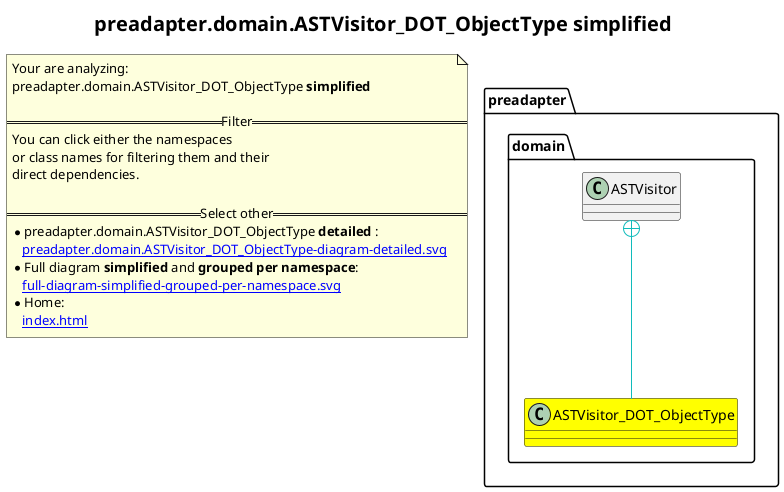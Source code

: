 @startuml
skinparam linetype ortho
title <size:20>preadapter.domain.ASTVisitor_DOT_ObjectType **simplified** </size>
note "Your are analyzing:\npreadapter.domain.ASTVisitor_DOT_ObjectType **simplified** \n\n==Filter==\nYou can click either the namespaces \nor class names for filtering them and their\ndirect dependencies.\n\n==Select other==\n* preadapter.domain.ASTVisitor_DOT_ObjectType **detailed** :\n   [[preadapter.domain.ASTVisitor_DOT_ObjectType-diagram-detailed.svg]]\n* Full diagram **simplified** and **grouped per namespace**:\n   [[full-diagram-simplified-grouped-per-namespace.svg]]\n* Home:\n   [[index.html]]" as FloatingNote
  class preadapter.domain.ASTVisitor_DOT_ObjectType [[preadapter.domain.ASTVisitor_DOT_ObjectType-diagram-simplified.svg]] #yellow {
  }
  class preadapter.domain.ASTVisitor [[preadapter.domain.ASTVisitor-diagram-simplified.svg]]  {
  }
 ' *************************************** 
 ' *************************************** 
 ' *************************************** 
' Class relations extracted from namespace:
' preadapter.domain
preadapter.domain.ASTVisitor +-[#10BBBB]- preadapter.domain.ASTVisitor_DOT_ObjectType 
@enduml